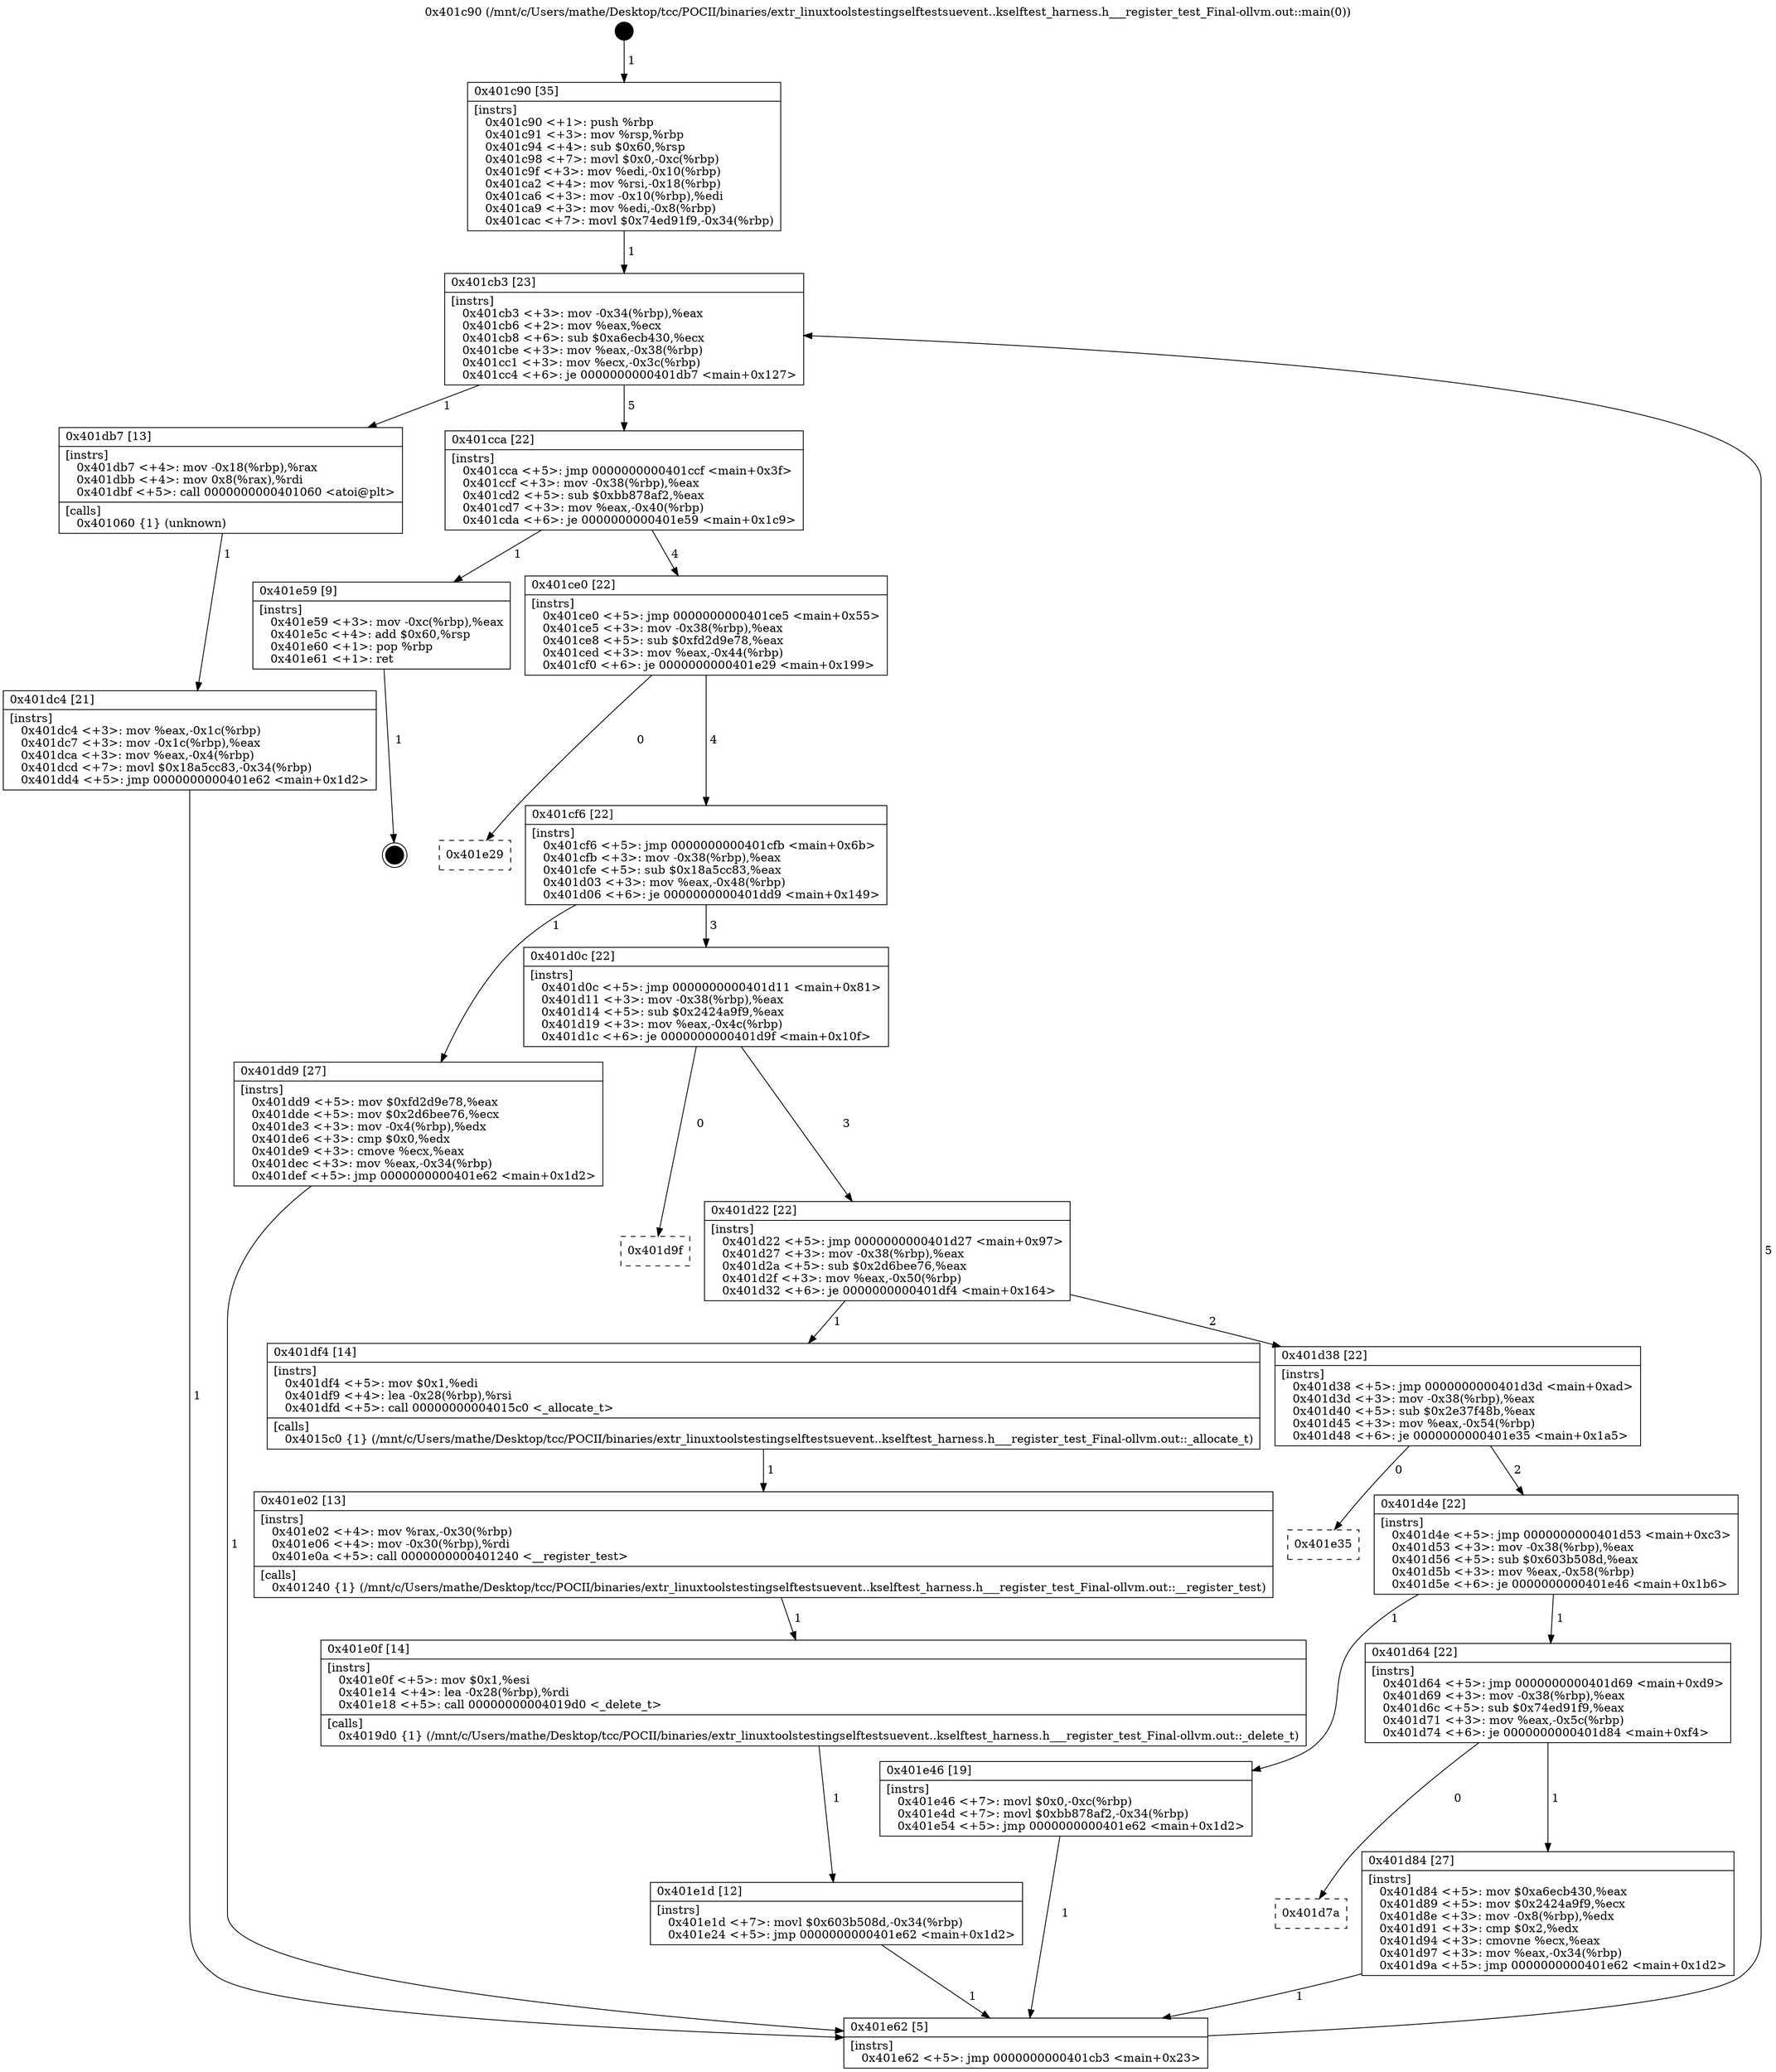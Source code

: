 digraph "0x401c90" {
  label = "0x401c90 (/mnt/c/Users/mathe/Desktop/tcc/POCII/binaries/extr_linuxtoolstestingselftestsuevent..kselftest_harness.h___register_test_Final-ollvm.out::main(0))"
  labelloc = "t"
  node[shape=record]

  Entry [label="",width=0.3,height=0.3,shape=circle,fillcolor=black,style=filled]
  "0x401cb3" [label="{
     0x401cb3 [23]\l
     | [instrs]\l
     &nbsp;&nbsp;0x401cb3 \<+3\>: mov -0x34(%rbp),%eax\l
     &nbsp;&nbsp;0x401cb6 \<+2\>: mov %eax,%ecx\l
     &nbsp;&nbsp;0x401cb8 \<+6\>: sub $0xa6ecb430,%ecx\l
     &nbsp;&nbsp;0x401cbe \<+3\>: mov %eax,-0x38(%rbp)\l
     &nbsp;&nbsp;0x401cc1 \<+3\>: mov %ecx,-0x3c(%rbp)\l
     &nbsp;&nbsp;0x401cc4 \<+6\>: je 0000000000401db7 \<main+0x127\>\l
  }"]
  "0x401db7" [label="{
     0x401db7 [13]\l
     | [instrs]\l
     &nbsp;&nbsp;0x401db7 \<+4\>: mov -0x18(%rbp),%rax\l
     &nbsp;&nbsp;0x401dbb \<+4\>: mov 0x8(%rax),%rdi\l
     &nbsp;&nbsp;0x401dbf \<+5\>: call 0000000000401060 \<atoi@plt\>\l
     | [calls]\l
     &nbsp;&nbsp;0x401060 \{1\} (unknown)\l
  }"]
  "0x401cca" [label="{
     0x401cca [22]\l
     | [instrs]\l
     &nbsp;&nbsp;0x401cca \<+5\>: jmp 0000000000401ccf \<main+0x3f\>\l
     &nbsp;&nbsp;0x401ccf \<+3\>: mov -0x38(%rbp),%eax\l
     &nbsp;&nbsp;0x401cd2 \<+5\>: sub $0xbb878af2,%eax\l
     &nbsp;&nbsp;0x401cd7 \<+3\>: mov %eax,-0x40(%rbp)\l
     &nbsp;&nbsp;0x401cda \<+6\>: je 0000000000401e59 \<main+0x1c9\>\l
  }"]
  Exit [label="",width=0.3,height=0.3,shape=circle,fillcolor=black,style=filled,peripheries=2]
  "0x401e59" [label="{
     0x401e59 [9]\l
     | [instrs]\l
     &nbsp;&nbsp;0x401e59 \<+3\>: mov -0xc(%rbp),%eax\l
     &nbsp;&nbsp;0x401e5c \<+4\>: add $0x60,%rsp\l
     &nbsp;&nbsp;0x401e60 \<+1\>: pop %rbp\l
     &nbsp;&nbsp;0x401e61 \<+1\>: ret\l
  }"]
  "0x401ce0" [label="{
     0x401ce0 [22]\l
     | [instrs]\l
     &nbsp;&nbsp;0x401ce0 \<+5\>: jmp 0000000000401ce5 \<main+0x55\>\l
     &nbsp;&nbsp;0x401ce5 \<+3\>: mov -0x38(%rbp),%eax\l
     &nbsp;&nbsp;0x401ce8 \<+5\>: sub $0xfd2d9e78,%eax\l
     &nbsp;&nbsp;0x401ced \<+3\>: mov %eax,-0x44(%rbp)\l
     &nbsp;&nbsp;0x401cf0 \<+6\>: je 0000000000401e29 \<main+0x199\>\l
  }"]
  "0x401e1d" [label="{
     0x401e1d [12]\l
     | [instrs]\l
     &nbsp;&nbsp;0x401e1d \<+7\>: movl $0x603b508d,-0x34(%rbp)\l
     &nbsp;&nbsp;0x401e24 \<+5\>: jmp 0000000000401e62 \<main+0x1d2\>\l
  }"]
  "0x401e29" [label="{
     0x401e29\l
  }", style=dashed]
  "0x401cf6" [label="{
     0x401cf6 [22]\l
     | [instrs]\l
     &nbsp;&nbsp;0x401cf6 \<+5\>: jmp 0000000000401cfb \<main+0x6b\>\l
     &nbsp;&nbsp;0x401cfb \<+3\>: mov -0x38(%rbp),%eax\l
     &nbsp;&nbsp;0x401cfe \<+5\>: sub $0x18a5cc83,%eax\l
     &nbsp;&nbsp;0x401d03 \<+3\>: mov %eax,-0x48(%rbp)\l
     &nbsp;&nbsp;0x401d06 \<+6\>: je 0000000000401dd9 \<main+0x149\>\l
  }"]
  "0x401e0f" [label="{
     0x401e0f [14]\l
     | [instrs]\l
     &nbsp;&nbsp;0x401e0f \<+5\>: mov $0x1,%esi\l
     &nbsp;&nbsp;0x401e14 \<+4\>: lea -0x28(%rbp),%rdi\l
     &nbsp;&nbsp;0x401e18 \<+5\>: call 00000000004019d0 \<_delete_t\>\l
     | [calls]\l
     &nbsp;&nbsp;0x4019d0 \{1\} (/mnt/c/Users/mathe/Desktop/tcc/POCII/binaries/extr_linuxtoolstestingselftestsuevent..kselftest_harness.h___register_test_Final-ollvm.out::_delete_t)\l
  }"]
  "0x401dd9" [label="{
     0x401dd9 [27]\l
     | [instrs]\l
     &nbsp;&nbsp;0x401dd9 \<+5\>: mov $0xfd2d9e78,%eax\l
     &nbsp;&nbsp;0x401dde \<+5\>: mov $0x2d6bee76,%ecx\l
     &nbsp;&nbsp;0x401de3 \<+3\>: mov -0x4(%rbp),%edx\l
     &nbsp;&nbsp;0x401de6 \<+3\>: cmp $0x0,%edx\l
     &nbsp;&nbsp;0x401de9 \<+3\>: cmove %ecx,%eax\l
     &nbsp;&nbsp;0x401dec \<+3\>: mov %eax,-0x34(%rbp)\l
     &nbsp;&nbsp;0x401def \<+5\>: jmp 0000000000401e62 \<main+0x1d2\>\l
  }"]
  "0x401d0c" [label="{
     0x401d0c [22]\l
     | [instrs]\l
     &nbsp;&nbsp;0x401d0c \<+5\>: jmp 0000000000401d11 \<main+0x81\>\l
     &nbsp;&nbsp;0x401d11 \<+3\>: mov -0x38(%rbp),%eax\l
     &nbsp;&nbsp;0x401d14 \<+5\>: sub $0x2424a9f9,%eax\l
     &nbsp;&nbsp;0x401d19 \<+3\>: mov %eax,-0x4c(%rbp)\l
     &nbsp;&nbsp;0x401d1c \<+6\>: je 0000000000401d9f \<main+0x10f\>\l
  }"]
  "0x401e02" [label="{
     0x401e02 [13]\l
     | [instrs]\l
     &nbsp;&nbsp;0x401e02 \<+4\>: mov %rax,-0x30(%rbp)\l
     &nbsp;&nbsp;0x401e06 \<+4\>: mov -0x30(%rbp),%rdi\l
     &nbsp;&nbsp;0x401e0a \<+5\>: call 0000000000401240 \<__register_test\>\l
     | [calls]\l
     &nbsp;&nbsp;0x401240 \{1\} (/mnt/c/Users/mathe/Desktop/tcc/POCII/binaries/extr_linuxtoolstestingselftestsuevent..kselftest_harness.h___register_test_Final-ollvm.out::__register_test)\l
  }"]
  "0x401d9f" [label="{
     0x401d9f\l
  }", style=dashed]
  "0x401d22" [label="{
     0x401d22 [22]\l
     | [instrs]\l
     &nbsp;&nbsp;0x401d22 \<+5\>: jmp 0000000000401d27 \<main+0x97\>\l
     &nbsp;&nbsp;0x401d27 \<+3\>: mov -0x38(%rbp),%eax\l
     &nbsp;&nbsp;0x401d2a \<+5\>: sub $0x2d6bee76,%eax\l
     &nbsp;&nbsp;0x401d2f \<+3\>: mov %eax,-0x50(%rbp)\l
     &nbsp;&nbsp;0x401d32 \<+6\>: je 0000000000401df4 \<main+0x164\>\l
  }"]
  "0x401dc4" [label="{
     0x401dc4 [21]\l
     | [instrs]\l
     &nbsp;&nbsp;0x401dc4 \<+3\>: mov %eax,-0x1c(%rbp)\l
     &nbsp;&nbsp;0x401dc7 \<+3\>: mov -0x1c(%rbp),%eax\l
     &nbsp;&nbsp;0x401dca \<+3\>: mov %eax,-0x4(%rbp)\l
     &nbsp;&nbsp;0x401dcd \<+7\>: movl $0x18a5cc83,-0x34(%rbp)\l
     &nbsp;&nbsp;0x401dd4 \<+5\>: jmp 0000000000401e62 \<main+0x1d2\>\l
  }"]
  "0x401df4" [label="{
     0x401df4 [14]\l
     | [instrs]\l
     &nbsp;&nbsp;0x401df4 \<+5\>: mov $0x1,%edi\l
     &nbsp;&nbsp;0x401df9 \<+4\>: lea -0x28(%rbp),%rsi\l
     &nbsp;&nbsp;0x401dfd \<+5\>: call 00000000004015c0 \<_allocate_t\>\l
     | [calls]\l
     &nbsp;&nbsp;0x4015c0 \{1\} (/mnt/c/Users/mathe/Desktop/tcc/POCII/binaries/extr_linuxtoolstestingselftestsuevent..kselftest_harness.h___register_test_Final-ollvm.out::_allocate_t)\l
  }"]
  "0x401d38" [label="{
     0x401d38 [22]\l
     | [instrs]\l
     &nbsp;&nbsp;0x401d38 \<+5\>: jmp 0000000000401d3d \<main+0xad\>\l
     &nbsp;&nbsp;0x401d3d \<+3\>: mov -0x38(%rbp),%eax\l
     &nbsp;&nbsp;0x401d40 \<+5\>: sub $0x2e37f48b,%eax\l
     &nbsp;&nbsp;0x401d45 \<+3\>: mov %eax,-0x54(%rbp)\l
     &nbsp;&nbsp;0x401d48 \<+6\>: je 0000000000401e35 \<main+0x1a5\>\l
  }"]
  "0x401c90" [label="{
     0x401c90 [35]\l
     | [instrs]\l
     &nbsp;&nbsp;0x401c90 \<+1\>: push %rbp\l
     &nbsp;&nbsp;0x401c91 \<+3\>: mov %rsp,%rbp\l
     &nbsp;&nbsp;0x401c94 \<+4\>: sub $0x60,%rsp\l
     &nbsp;&nbsp;0x401c98 \<+7\>: movl $0x0,-0xc(%rbp)\l
     &nbsp;&nbsp;0x401c9f \<+3\>: mov %edi,-0x10(%rbp)\l
     &nbsp;&nbsp;0x401ca2 \<+4\>: mov %rsi,-0x18(%rbp)\l
     &nbsp;&nbsp;0x401ca6 \<+3\>: mov -0x10(%rbp),%edi\l
     &nbsp;&nbsp;0x401ca9 \<+3\>: mov %edi,-0x8(%rbp)\l
     &nbsp;&nbsp;0x401cac \<+7\>: movl $0x74ed91f9,-0x34(%rbp)\l
  }"]
  "0x401e35" [label="{
     0x401e35\l
  }", style=dashed]
  "0x401d4e" [label="{
     0x401d4e [22]\l
     | [instrs]\l
     &nbsp;&nbsp;0x401d4e \<+5\>: jmp 0000000000401d53 \<main+0xc3\>\l
     &nbsp;&nbsp;0x401d53 \<+3\>: mov -0x38(%rbp),%eax\l
     &nbsp;&nbsp;0x401d56 \<+5\>: sub $0x603b508d,%eax\l
     &nbsp;&nbsp;0x401d5b \<+3\>: mov %eax,-0x58(%rbp)\l
     &nbsp;&nbsp;0x401d5e \<+6\>: je 0000000000401e46 \<main+0x1b6\>\l
  }"]
  "0x401e62" [label="{
     0x401e62 [5]\l
     | [instrs]\l
     &nbsp;&nbsp;0x401e62 \<+5\>: jmp 0000000000401cb3 \<main+0x23\>\l
  }"]
  "0x401e46" [label="{
     0x401e46 [19]\l
     | [instrs]\l
     &nbsp;&nbsp;0x401e46 \<+7\>: movl $0x0,-0xc(%rbp)\l
     &nbsp;&nbsp;0x401e4d \<+7\>: movl $0xbb878af2,-0x34(%rbp)\l
     &nbsp;&nbsp;0x401e54 \<+5\>: jmp 0000000000401e62 \<main+0x1d2\>\l
  }"]
  "0x401d64" [label="{
     0x401d64 [22]\l
     | [instrs]\l
     &nbsp;&nbsp;0x401d64 \<+5\>: jmp 0000000000401d69 \<main+0xd9\>\l
     &nbsp;&nbsp;0x401d69 \<+3\>: mov -0x38(%rbp),%eax\l
     &nbsp;&nbsp;0x401d6c \<+5\>: sub $0x74ed91f9,%eax\l
     &nbsp;&nbsp;0x401d71 \<+3\>: mov %eax,-0x5c(%rbp)\l
     &nbsp;&nbsp;0x401d74 \<+6\>: je 0000000000401d84 \<main+0xf4\>\l
  }"]
  "0x401d7a" [label="{
     0x401d7a\l
  }", style=dashed]
  "0x401d84" [label="{
     0x401d84 [27]\l
     | [instrs]\l
     &nbsp;&nbsp;0x401d84 \<+5\>: mov $0xa6ecb430,%eax\l
     &nbsp;&nbsp;0x401d89 \<+5\>: mov $0x2424a9f9,%ecx\l
     &nbsp;&nbsp;0x401d8e \<+3\>: mov -0x8(%rbp),%edx\l
     &nbsp;&nbsp;0x401d91 \<+3\>: cmp $0x2,%edx\l
     &nbsp;&nbsp;0x401d94 \<+3\>: cmovne %ecx,%eax\l
     &nbsp;&nbsp;0x401d97 \<+3\>: mov %eax,-0x34(%rbp)\l
     &nbsp;&nbsp;0x401d9a \<+5\>: jmp 0000000000401e62 \<main+0x1d2\>\l
  }"]
  Entry -> "0x401c90" [label=" 1"]
  "0x401cb3" -> "0x401db7" [label=" 1"]
  "0x401cb3" -> "0x401cca" [label=" 5"]
  "0x401e59" -> Exit [label=" 1"]
  "0x401cca" -> "0x401e59" [label=" 1"]
  "0x401cca" -> "0x401ce0" [label=" 4"]
  "0x401e46" -> "0x401e62" [label=" 1"]
  "0x401ce0" -> "0x401e29" [label=" 0"]
  "0x401ce0" -> "0x401cf6" [label=" 4"]
  "0x401e1d" -> "0x401e62" [label=" 1"]
  "0x401cf6" -> "0x401dd9" [label=" 1"]
  "0x401cf6" -> "0x401d0c" [label=" 3"]
  "0x401e0f" -> "0x401e1d" [label=" 1"]
  "0x401d0c" -> "0x401d9f" [label=" 0"]
  "0x401d0c" -> "0x401d22" [label=" 3"]
  "0x401e02" -> "0x401e0f" [label=" 1"]
  "0x401d22" -> "0x401df4" [label=" 1"]
  "0x401d22" -> "0x401d38" [label=" 2"]
  "0x401df4" -> "0x401e02" [label=" 1"]
  "0x401d38" -> "0x401e35" [label=" 0"]
  "0x401d38" -> "0x401d4e" [label=" 2"]
  "0x401dd9" -> "0x401e62" [label=" 1"]
  "0x401d4e" -> "0x401e46" [label=" 1"]
  "0x401d4e" -> "0x401d64" [label=" 1"]
  "0x401dc4" -> "0x401e62" [label=" 1"]
  "0x401d64" -> "0x401d84" [label=" 1"]
  "0x401d64" -> "0x401d7a" [label=" 0"]
  "0x401d84" -> "0x401e62" [label=" 1"]
  "0x401c90" -> "0x401cb3" [label=" 1"]
  "0x401e62" -> "0x401cb3" [label=" 5"]
  "0x401db7" -> "0x401dc4" [label=" 1"]
}
